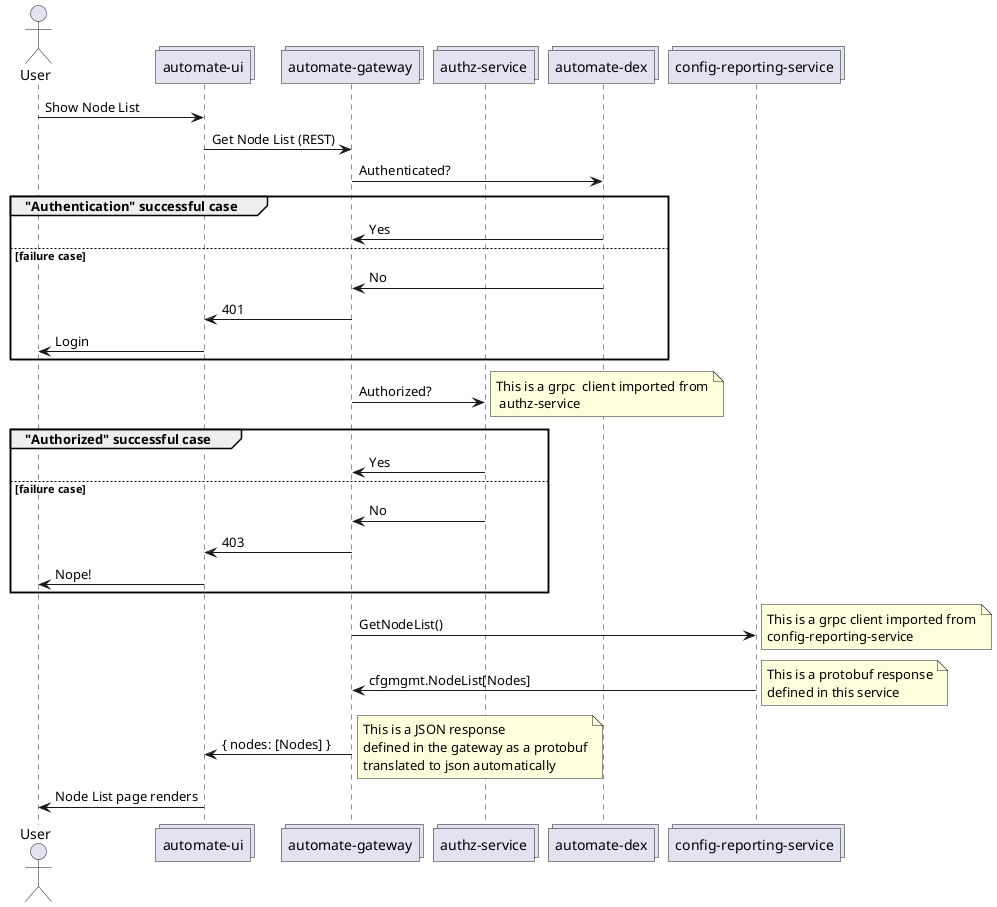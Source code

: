 @startuml
actor "User"
collections "automate-ui" as aui
collections "automate-gateway" as gateway
collections "authz-service" as authzsrv
collections "automate-dex" as automatedex
collections "config-reporting-service" as cfgreportsrv

User -> aui : Show Node List
aui -> gateway: Get Node List (REST)
gateway -> automatedex : Authenticated?
group "Authentication" successful case
	automatedex -> gateway : Yes
else failure case
	automatedex -> gateway : No
	gateway -> aui : 401
	aui -> User : Login
end
gateway -> authzsrv : Authorized?
note right : This is a grpc  client imported from\n authz-service
group "Authorized" successful case
	authzsrv -> gateway : Yes
else failure case
	authzsrv -> gateway : No
	gateway -> aui : 403
	aui -> User : Nope!
end
gateway -> cfgreportsrv : GetNodeList()
note right : This is a grpc client imported from\nconfig-reporting-service
cfgreportsrv -> gateway : cfgmgmt.NodeList[Nodes]
note right: This is a protobuf response\ndefined in this service
gateway -> aui : { nodes: [Nodes] }
note right: This is a JSON response\ndefined in the gateway as a protobuf\ntranslated to json automatically
aui -> User : Node List page renders
@enduml
